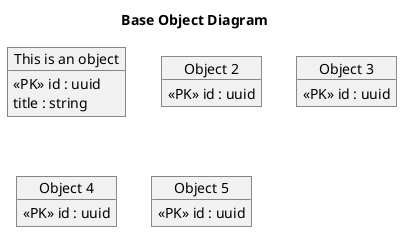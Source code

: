 @startuml ObjectBase

title Base Object Diagram

object "This is an object" as obj1 {
    <<PK>> id : uuid
    title : string
}

object "Object 2" as obj2 {
    <<PK>> id : uuid
}

object "Object 3" as obj3 {
    <<PK>> id : uuid
}

object "Object 4" as obj4 {
    <<PK>> id : uuid
}

object "Object 5" as obj5 {
    <<PK>> id : uuid
}

@enduml
